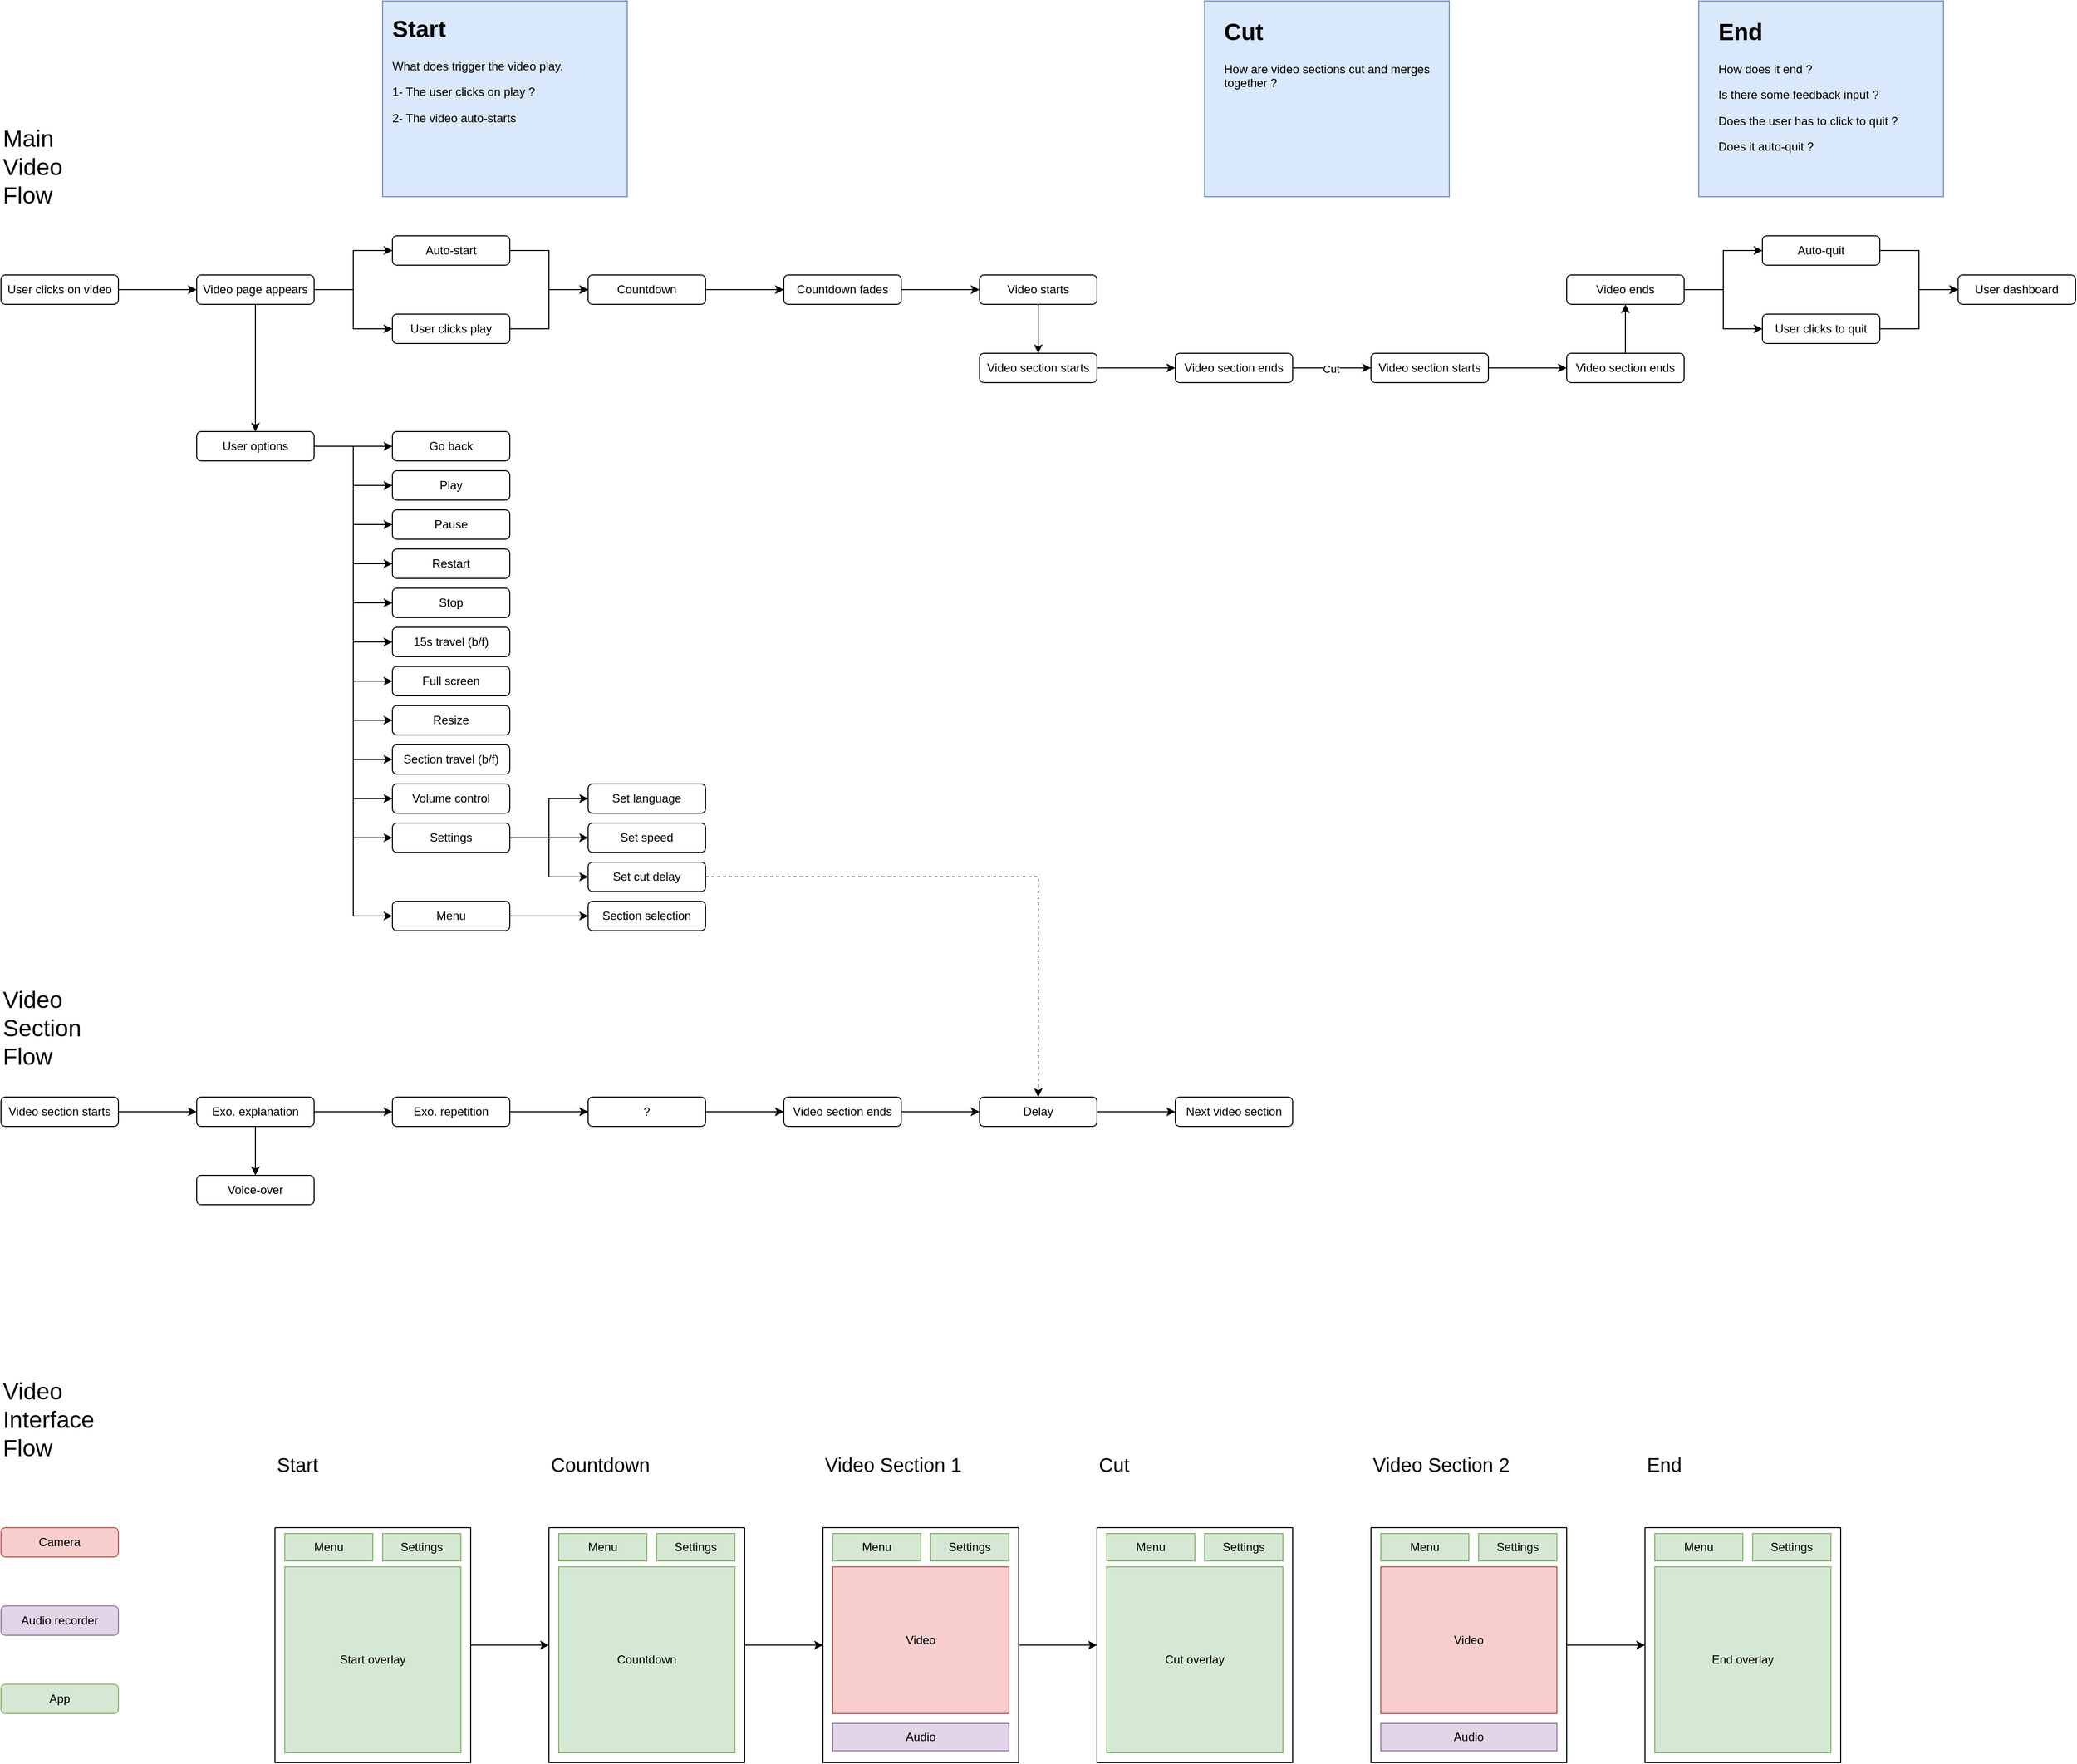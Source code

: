 <mxfile version="24.7.17">
  <diagram name="Page-1" id="FZoBvCED_xPUK12oSlUK">
    <mxGraphModel dx="2164" dy="2024" grid="1" gridSize="10" guides="1" tooltips="1" connect="1" arrows="1" fold="1" page="1" pageScale="1" pageWidth="850" pageHeight="1100" math="0" shadow="0">
      <root>
        <mxCell id="0" />
        <mxCell id="1" parent="0" />
        <mxCell id="ExRPVJ6VkvOgUD8HxoQR-1" style="edgeStyle=orthogonalEdgeStyle;rounded=0;orthogonalLoop=1;jettySize=auto;html=1;exitX=0.5;exitY=1;exitDx=0;exitDy=0;entryX=0.5;entryY=0;entryDx=0;entryDy=0;" parent="1" source="ExRPVJ6VkvOgUD8HxoQR-2" target="ExRPVJ6VkvOgUD8HxoQR-6" edge="1">
          <mxGeometry relative="1" as="geometry" />
        </mxCell>
        <mxCell id="ExRPVJ6VkvOgUD8HxoQR-2" value="Video starts" style="rounded=1;whiteSpace=wrap;html=1;" parent="1" vertex="1">
          <mxGeometry x="720" y="80" width="120" height="30" as="geometry" />
        </mxCell>
        <mxCell id="ExRPVJ6VkvOgUD8HxoQR-3" style="edgeStyle=orthogonalEdgeStyle;rounded=0;orthogonalLoop=1;jettySize=auto;html=1;exitX=1;exitY=0.5;exitDx=0;exitDy=0;entryX=0;entryY=0.5;entryDx=0;entryDy=0;" parent="1" source="ExRPVJ6VkvOgUD8HxoQR-4" target="ExRPVJ6VkvOgUD8HxoQR-22" edge="1">
          <mxGeometry relative="1" as="geometry" />
        </mxCell>
        <mxCell id="ExRPVJ6VkvOgUD8HxoQR-4" value="Countdown" style="rounded=1;whiteSpace=wrap;html=1;" parent="1" vertex="1">
          <mxGeometry x="320" y="80" width="120" height="30" as="geometry" />
        </mxCell>
        <mxCell id="ExRPVJ6VkvOgUD8HxoQR-5" style="edgeStyle=orthogonalEdgeStyle;rounded=0;orthogonalLoop=1;jettySize=auto;html=1;exitX=1;exitY=0.5;exitDx=0;exitDy=0;entryX=0;entryY=0.5;entryDx=0;entryDy=0;" parent="1" source="ExRPVJ6VkvOgUD8HxoQR-6" target="ExRPVJ6VkvOgUD8HxoQR-9" edge="1">
          <mxGeometry relative="1" as="geometry" />
        </mxCell>
        <mxCell id="ExRPVJ6VkvOgUD8HxoQR-6" value="Video section starts" style="rounded=1;whiteSpace=wrap;html=1;" parent="1" vertex="1">
          <mxGeometry x="720" y="160" width="120" height="30" as="geometry" />
        </mxCell>
        <mxCell id="ExRPVJ6VkvOgUD8HxoQR-7" style="edgeStyle=orthogonalEdgeStyle;rounded=0;orthogonalLoop=1;jettySize=auto;html=1;exitX=1;exitY=0.5;exitDx=0;exitDy=0;" parent="1" source="ExRPVJ6VkvOgUD8HxoQR-9" target="ExRPVJ6VkvOgUD8HxoQR-24" edge="1">
          <mxGeometry relative="1" as="geometry" />
        </mxCell>
        <mxCell id="ExRPVJ6VkvOgUD8HxoQR-8" value="Cut" style="edgeLabel;html=1;align=center;verticalAlign=middle;resizable=0;points=[];" parent="ExRPVJ6VkvOgUD8HxoQR-7" vertex="1" connectable="0">
          <mxGeometry x="-0.022" y="-1" relative="1" as="geometry">
            <mxPoint as="offset" />
          </mxGeometry>
        </mxCell>
        <mxCell id="ExRPVJ6VkvOgUD8HxoQR-9" value="Video section ends" style="rounded=1;whiteSpace=wrap;html=1;" parent="1" vertex="1">
          <mxGeometry x="920" y="160" width="120" height="30" as="geometry" />
        </mxCell>
        <mxCell id="ExRPVJ6VkvOgUD8HxoQR-10" style="edgeStyle=orthogonalEdgeStyle;rounded=0;orthogonalLoop=1;jettySize=auto;html=1;exitX=1;exitY=0.5;exitDx=0;exitDy=0;entryX=0;entryY=0.5;entryDx=0;entryDy=0;" parent="1" source="ExRPVJ6VkvOgUD8HxoQR-11" target="ExRPVJ6VkvOgUD8HxoQR-15" edge="1">
          <mxGeometry relative="1" as="geometry" />
        </mxCell>
        <mxCell id="ExRPVJ6VkvOgUD8HxoQR-11" value="User clicks on video" style="rounded=1;whiteSpace=wrap;html=1;" parent="1" vertex="1">
          <mxGeometry x="-280" y="80" width="120" height="30" as="geometry" />
        </mxCell>
        <mxCell id="ExRPVJ6VkvOgUD8HxoQR-12" style="edgeStyle=orthogonalEdgeStyle;rounded=0;orthogonalLoop=1;jettySize=auto;html=1;exitX=1;exitY=0.5;exitDx=0;exitDy=0;entryX=0;entryY=0.5;entryDx=0;entryDy=0;" parent="1" source="ExRPVJ6VkvOgUD8HxoQR-15" target="ExRPVJ6VkvOgUD8HxoQR-17" edge="1">
          <mxGeometry relative="1" as="geometry" />
        </mxCell>
        <mxCell id="ExRPVJ6VkvOgUD8HxoQR-13" style="edgeStyle=orthogonalEdgeStyle;rounded=0;orthogonalLoop=1;jettySize=auto;html=1;exitX=1;exitY=0.5;exitDx=0;exitDy=0;entryX=0;entryY=0.5;entryDx=0;entryDy=0;" parent="1" source="ExRPVJ6VkvOgUD8HxoQR-15" target="ExRPVJ6VkvOgUD8HxoQR-19" edge="1">
          <mxGeometry relative="1" as="geometry" />
        </mxCell>
        <mxCell id="ExRPVJ6VkvOgUD8HxoQR-14" style="edgeStyle=orthogonalEdgeStyle;rounded=0;orthogonalLoop=1;jettySize=auto;html=1;exitX=0.5;exitY=1;exitDx=0;exitDy=0;" parent="1" source="ExRPVJ6VkvOgUD8HxoQR-15" target="ExRPVJ6VkvOgUD8HxoQR-43" edge="1">
          <mxGeometry relative="1" as="geometry" />
        </mxCell>
        <mxCell id="ExRPVJ6VkvOgUD8HxoQR-15" value="Video page appears" style="rounded=1;whiteSpace=wrap;html=1;" parent="1" vertex="1">
          <mxGeometry x="-80" y="80" width="120" height="30" as="geometry" />
        </mxCell>
        <mxCell id="ExRPVJ6VkvOgUD8HxoQR-16" style="edgeStyle=orthogonalEdgeStyle;rounded=0;orthogonalLoop=1;jettySize=auto;html=1;exitX=1;exitY=0.5;exitDx=0;exitDy=0;entryX=0;entryY=0.5;entryDx=0;entryDy=0;" parent="1" source="ExRPVJ6VkvOgUD8HxoQR-17" target="ExRPVJ6VkvOgUD8HxoQR-4" edge="1">
          <mxGeometry relative="1" as="geometry" />
        </mxCell>
        <mxCell id="ExRPVJ6VkvOgUD8HxoQR-17" value="Auto-start" style="rounded=1;whiteSpace=wrap;html=1;" parent="1" vertex="1">
          <mxGeometry x="120" y="40" width="120" height="30" as="geometry" />
        </mxCell>
        <mxCell id="ExRPVJ6VkvOgUD8HxoQR-18" style="edgeStyle=orthogonalEdgeStyle;rounded=0;orthogonalLoop=1;jettySize=auto;html=1;exitX=1;exitY=0.5;exitDx=0;exitDy=0;entryX=0;entryY=0.5;entryDx=0;entryDy=0;" parent="1" source="ExRPVJ6VkvOgUD8HxoQR-19" target="ExRPVJ6VkvOgUD8HxoQR-4" edge="1">
          <mxGeometry relative="1" as="geometry" />
        </mxCell>
        <mxCell id="ExRPVJ6VkvOgUD8HxoQR-19" value="User clicks play" style="rounded=1;whiteSpace=wrap;html=1;" parent="1" vertex="1">
          <mxGeometry x="120" y="120" width="120" height="30" as="geometry" />
        </mxCell>
        <mxCell id="ExRPVJ6VkvOgUD8HxoQR-20" value="&lt;h1 style=&quot;margin-top: 0px;&quot;&gt;Start&lt;/h1&gt;&lt;p&gt;What does trigger the video play.&lt;/p&gt;&lt;p&gt;1- The user clicks on play ?&lt;/p&gt;&lt;p&gt;2- The video auto-starts&lt;/p&gt;" style="text;html=1;whiteSpace=wrap;overflow=hidden;rounded=0;fillColor=#dae8fc;strokeColor=#6c8ebf;spacing=10;" parent="1" vertex="1">
          <mxGeometry x="110" y="-200" width="250" height="200" as="geometry" />
        </mxCell>
        <mxCell id="ExRPVJ6VkvOgUD8HxoQR-21" style="edgeStyle=orthogonalEdgeStyle;rounded=0;orthogonalLoop=1;jettySize=auto;html=1;exitX=1;exitY=0.5;exitDx=0;exitDy=0;entryX=0;entryY=0.5;entryDx=0;entryDy=0;" parent="1" source="ExRPVJ6VkvOgUD8HxoQR-22" target="ExRPVJ6VkvOgUD8HxoQR-2" edge="1">
          <mxGeometry relative="1" as="geometry" />
        </mxCell>
        <mxCell id="ExRPVJ6VkvOgUD8HxoQR-22" value="Countdown fades" style="rounded=1;whiteSpace=wrap;html=1;" parent="1" vertex="1">
          <mxGeometry x="520" y="80" width="120" height="30" as="geometry" />
        </mxCell>
        <mxCell id="ExRPVJ6VkvOgUD8HxoQR-23" style="edgeStyle=orthogonalEdgeStyle;rounded=0;orthogonalLoop=1;jettySize=auto;html=1;exitX=1;exitY=0.5;exitDx=0;exitDy=0;entryX=0;entryY=0.5;entryDx=0;entryDy=0;" parent="1" source="ExRPVJ6VkvOgUD8HxoQR-24" target="ExRPVJ6VkvOgUD8HxoQR-26" edge="1">
          <mxGeometry relative="1" as="geometry" />
        </mxCell>
        <mxCell id="ExRPVJ6VkvOgUD8HxoQR-24" value="Video section starts" style="rounded=1;whiteSpace=wrap;html=1;" parent="1" vertex="1">
          <mxGeometry x="1120" y="160" width="120" height="30" as="geometry" />
        </mxCell>
        <mxCell id="ExRPVJ6VkvOgUD8HxoQR-25" style="edgeStyle=orthogonalEdgeStyle;rounded=0;orthogonalLoop=1;jettySize=auto;html=1;exitX=0.5;exitY=0;exitDx=0;exitDy=0;entryX=0.5;entryY=1;entryDx=0;entryDy=0;" parent="1" source="ExRPVJ6VkvOgUD8HxoQR-26" target="ExRPVJ6VkvOgUD8HxoQR-30" edge="1">
          <mxGeometry relative="1" as="geometry" />
        </mxCell>
        <mxCell id="ExRPVJ6VkvOgUD8HxoQR-26" value="Video section ends" style="rounded=1;whiteSpace=wrap;html=1;" parent="1" vertex="1">
          <mxGeometry x="1320" y="160" width="120" height="30" as="geometry" />
        </mxCell>
        <mxCell id="ExRPVJ6VkvOgUD8HxoQR-27" value="&lt;h1 style=&quot;margin-top: 0px;&quot;&gt;Cut&lt;/h1&gt;&lt;p&gt;How are video sections cut and merges together ?&lt;/p&gt;" style="text;html=1;whiteSpace=wrap;overflow=hidden;rounded=0;fillColor=#dae8fc;strokeColor=#6c8ebf;spacingBottom=10;spacingRight=10;spacingLeft=10;spacingTop=3;spacing=10;" parent="1" vertex="1">
          <mxGeometry x="950" y="-200" width="250" height="200" as="geometry" />
        </mxCell>
        <mxCell id="ExRPVJ6VkvOgUD8HxoQR-28" style="edgeStyle=orthogonalEdgeStyle;rounded=0;orthogonalLoop=1;jettySize=auto;html=1;exitX=1;exitY=0.5;exitDx=0;exitDy=0;entryX=0;entryY=0.5;entryDx=0;entryDy=0;" parent="1" source="ExRPVJ6VkvOgUD8HxoQR-30" target="ExRPVJ6VkvOgUD8HxoQR-54" edge="1">
          <mxGeometry relative="1" as="geometry" />
        </mxCell>
        <mxCell id="ExRPVJ6VkvOgUD8HxoQR-29" style="edgeStyle=orthogonalEdgeStyle;rounded=0;orthogonalLoop=1;jettySize=auto;html=1;exitX=1;exitY=0.5;exitDx=0;exitDy=0;entryX=0;entryY=0.5;entryDx=0;entryDy=0;" parent="1" source="ExRPVJ6VkvOgUD8HxoQR-30" target="ExRPVJ6VkvOgUD8HxoQR-56" edge="1">
          <mxGeometry relative="1" as="geometry" />
        </mxCell>
        <mxCell id="ExRPVJ6VkvOgUD8HxoQR-30" value="Video ends" style="rounded=1;whiteSpace=wrap;html=1;" parent="1" vertex="1">
          <mxGeometry x="1320" y="80" width="120" height="30" as="geometry" />
        </mxCell>
        <mxCell id="ExRPVJ6VkvOgUD8HxoQR-31" style="edgeStyle=orthogonalEdgeStyle;rounded=0;orthogonalLoop=1;jettySize=auto;html=1;exitX=1;exitY=0.5;exitDx=0;exitDy=0;entryX=0;entryY=0.5;entryDx=0;entryDy=0;" parent="1" source="ExRPVJ6VkvOgUD8HxoQR-43" target="ExRPVJ6VkvOgUD8HxoQR-44" edge="1">
          <mxGeometry relative="1" as="geometry" />
        </mxCell>
        <mxCell id="ExRPVJ6VkvOgUD8HxoQR-32" style="edgeStyle=orthogonalEdgeStyle;rounded=0;orthogonalLoop=1;jettySize=auto;html=1;exitX=1;exitY=0.5;exitDx=0;exitDy=0;entryX=0;entryY=0.5;entryDx=0;entryDy=0;" parent="1" source="ExRPVJ6VkvOgUD8HxoQR-43" target="ExRPVJ6VkvOgUD8HxoQR-45" edge="1">
          <mxGeometry relative="1" as="geometry" />
        </mxCell>
        <mxCell id="ExRPVJ6VkvOgUD8HxoQR-33" style="edgeStyle=orthogonalEdgeStyle;rounded=0;orthogonalLoop=1;jettySize=auto;html=1;exitX=1;exitY=0.5;exitDx=0;exitDy=0;entryX=0;entryY=0.5;entryDx=0;entryDy=0;" parent="1" source="ExRPVJ6VkvOgUD8HxoQR-43" target="ExRPVJ6VkvOgUD8HxoQR-46" edge="1">
          <mxGeometry relative="1" as="geometry" />
        </mxCell>
        <mxCell id="ExRPVJ6VkvOgUD8HxoQR-34" style="edgeStyle=orthogonalEdgeStyle;rounded=0;orthogonalLoop=1;jettySize=auto;html=1;exitX=1;exitY=0.5;exitDx=0;exitDy=0;entryX=0;entryY=0.5;entryDx=0;entryDy=0;" parent="1" source="ExRPVJ6VkvOgUD8HxoQR-43" target="ExRPVJ6VkvOgUD8HxoQR-47" edge="1">
          <mxGeometry relative="1" as="geometry" />
        </mxCell>
        <mxCell id="ExRPVJ6VkvOgUD8HxoQR-35" style="edgeStyle=orthogonalEdgeStyle;rounded=0;orthogonalLoop=1;jettySize=auto;html=1;exitX=1;exitY=0.5;exitDx=0;exitDy=0;entryX=0;entryY=0.5;entryDx=0;entryDy=0;" parent="1" source="ExRPVJ6VkvOgUD8HxoQR-43" target="ExRPVJ6VkvOgUD8HxoQR-48" edge="1">
          <mxGeometry relative="1" as="geometry" />
        </mxCell>
        <mxCell id="ExRPVJ6VkvOgUD8HxoQR-36" style="edgeStyle=orthogonalEdgeStyle;rounded=0;orthogonalLoop=1;jettySize=auto;html=1;exitX=1;exitY=0.5;exitDx=0;exitDy=0;entryX=0;entryY=0.5;entryDx=0;entryDy=0;" parent="1" source="ExRPVJ6VkvOgUD8HxoQR-43" target="ExRPVJ6VkvOgUD8HxoQR-49" edge="1">
          <mxGeometry relative="1" as="geometry" />
        </mxCell>
        <mxCell id="ExRPVJ6VkvOgUD8HxoQR-37" style="edgeStyle=orthogonalEdgeStyle;rounded=0;orthogonalLoop=1;jettySize=auto;html=1;exitX=1;exitY=0.5;exitDx=0;exitDy=0;entryX=0;entryY=0.5;entryDx=0;entryDy=0;" parent="1" source="ExRPVJ6VkvOgUD8HxoQR-43" target="ExRPVJ6VkvOgUD8HxoQR-50" edge="1">
          <mxGeometry relative="1" as="geometry" />
        </mxCell>
        <mxCell id="ExRPVJ6VkvOgUD8HxoQR-38" style="edgeStyle=orthogonalEdgeStyle;rounded=0;orthogonalLoop=1;jettySize=auto;html=1;exitX=1;exitY=0.5;exitDx=0;exitDy=0;entryX=0;entryY=0.5;entryDx=0;entryDy=0;" parent="1" source="ExRPVJ6VkvOgUD8HxoQR-43" target="ExRPVJ6VkvOgUD8HxoQR-51" edge="1">
          <mxGeometry relative="1" as="geometry" />
        </mxCell>
        <mxCell id="ExRPVJ6VkvOgUD8HxoQR-39" style="edgeStyle=orthogonalEdgeStyle;rounded=0;orthogonalLoop=1;jettySize=auto;html=1;exitX=1;exitY=0.5;exitDx=0;exitDy=0;entryX=0;entryY=0.5;entryDx=0;entryDy=0;" parent="1" source="ExRPVJ6VkvOgUD8HxoQR-43" target="ExRPVJ6VkvOgUD8HxoQR-69" edge="1">
          <mxGeometry relative="1" as="geometry" />
        </mxCell>
        <mxCell id="ExRPVJ6VkvOgUD8HxoQR-40" style="edgeStyle=orthogonalEdgeStyle;rounded=0;orthogonalLoop=1;jettySize=auto;html=1;exitX=1;exitY=0.5;exitDx=0;exitDy=0;entryX=0;entryY=0.5;entryDx=0;entryDy=0;" parent="1" source="ExRPVJ6VkvOgUD8HxoQR-43" target="ExRPVJ6VkvOgUD8HxoQR-72" edge="1">
          <mxGeometry relative="1" as="geometry" />
        </mxCell>
        <mxCell id="ExRPVJ6VkvOgUD8HxoQR-41" style="edgeStyle=orthogonalEdgeStyle;rounded=0;orthogonalLoop=1;jettySize=auto;html=1;exitX=1;exitY=0.5;exitDx=0;exitDy=0;entryX=0;entryY=0.5;entryDx=0;entryDy=0;" parent="1" source="ExRPVJ6VkvOgUD8HxoQR-43" target="ExRPVJ6VkvOgUD8HxoQR-75" edge="1">
          <mxGeometry relative="1" as="geometry" />
        </mxCell>
        <mxCell id="ExRPVJ6VkvOgUD8HxoQR-42" style="edgeStyle=orthogonalEdgeStyle;rounded=0;orthogonalLoop=1;jettySize=auto;html=1;exitX=1;exitY=0.5;exitDx=0;exitDy=0;entryX=0;entryY=0.5;entryDx=0;entryDy=0;" parent="1" source="ExRPVJ6VkvOgUD8HxoQR-43" target="ExRPVJ6VkvOgUD8HxoQR-76" edge="1">
          <mxGeometry relative="1" as="geometry" />
        </mxCell>
        <mxCell id="ExRPVJ6VkvOgUD8HxoQR-43" value="User options" style="rounded=1;whiteSpace=wrap;html=1;" parent="1" vertex="1">
          <mxGeometry x="-80" y="240" width="120" height="30" as="geometry" />
        </mxCell>
        <mxCell id="ExRPVJ6VkvOgUD8HxoQR-44" value="Play" style="rounded=1;whiteSpace=wrap;html=1;" parent="1" vertex="1">
          <mxGeometry x="120" y="280" width="120" height="30" as="geometry" />
        </mxCell>
        <mxCell id="ExRPVJ6VkvOgUD8HxoQR-45" value="Pause" style="rounded=1;whiteSpace=wrap;html=1;" parent="1" vertex="1">
          <mxGeometry x="120" y="320" width="120" height="30" as="geometry" />
        </mxCell>
        <mxCell id="ExRPVJ6VkvOgUD8HxoQR-46" value="Restart" style="rounded=1;whiteSpace=wrap;html=1;" parent="1" vertex="1">
          <mxGeometry x="120" y="360" width="120" height="30" as="geometry" />
        </mxCell>
        <mxCell id="ExRPVJ6VkvOgUD8HxoQR-47" value="Stop" style="rounded=1;whiteSpace=wrap;html=1;" parent="1" vertex="1">
          <mxGeometry x="120" y="400" width="120" height="30" as="geometry" />
        </mxCell>
        <mxCell id="ExRPVJ6VkvOgUD8HxoQR-48" value="15s travel (b/f)" style="rounded=1;whiteSpace=wrap;html=1;" parent="1" vertex="1">
          <mxGeometry x="120" y="440" width="120" height="30" as="geometry" />
        </mxCell>
        <mxCell id="ExRPVJ6VkvOgUD8HxoQR-49" value="Go back" style="rounded=1;whiteSpace=wrap;html=1;" parent="1" vertex="1">
          <mxGeometry x="120" y="240" width="120" height="30" as="geometry" />
        </mxCell>
        <mxCell id="ExRPVJ6VkvOgUD8HxoQR-50" value="Full screen" style="rounded=1;whiteSpace=wrap;html=1;" parent="1" vertex="1">
          <mxGeometry x="120" y="480" width="120" height="30" as="geometry" />
        </mxCell>
        <mxCell id="ExRPVJ6VkvOgUD8HxoQR-51" value="Resize" style="rounded=1;whiteSpace=wrap;html=1;" parent="1" vertex="1">
          <mxGeometry x="120" y="520" width="120" height="30" as="geometry" />
        </mxCell>
        <mxCell id="ExRPVJ6VkvOgUD8HxoQR-52" value="Set speed" style="rounded=1;whiteSpace=wrap;html=1;" parent="1" vertex="1">
          <mxGeometry x="320" y="640" width="120" height="30" as="geometry" />
        </mxCell>
        <mxCell id="ExRPVJ6VkvOgUD8HxoQR-53" style="edgeStyle=orthogonalEdgeStyle;rounded=0;orthogonalLoop=1;jettySize=auto;html=1;exitX=1;exitY=0.5;exitDx=0;exitDy=0;entryX=0;entryY=0.5;entryDx=0;entryDy=0;" parent="1" source="ExRPVJ6VkvOgUD8HxoQR-54" target="ExRPVJ6VkvOgUD8HxoQR-57" edge="1">
          <mxGeometry relative="1" as="geometry" />
        </mxCell>
        <mxCell id="ExRPVJ6VkvOgUD8HxoQR-54" value="Auto-quit" style="rounded=1;whiteSpace=wrap;html=1;" parent="1" vertex="1">
          <mxGeometry x="1520" y="40" width="120" height="30" as="geometry" />
        </mxCell>
        <mxCell id="ExRPVJ6VkvOgUD8HxoQR-55" style="edgeStyle=orthogonalEdgeStyle;rounded=0;orthogonalLoop=1;jettySize=auto;html=1;exitX=1;exitY=0.5;exitDx=0;exitDy=0;entryX=0;entryY=0.5;entryDx=0;entryDy=0;" parent="1" source="ExRPVJ6VkvOgUD8HxoQR-56" target="ExRPVJ6VkvOgUD8HxoQR-57" edge="1">
          <mxGeometry relative="1" as="geometry" />
        </mxCell>
        <mxCell id="ExRPVJ6VkvOgUD8HxoQR-56" value="User clicks to quit" style="rounded=1;whiteSpace=wrap;html=1;" parent="1" vertex="1">
          <mxGeometry x="1520" y="120" width="120" height="30" as="geometry" />
        </mxCell>
        <mxCell id="ExRPVJ6VkvOgUD8HxoQR-57" value="User dashboard" style="rounded=1;whiteSpace=wrap;html=1;" parent="1" vertex="1">
          <mxGeometry x="1720" y="80" width="120" height="30" as="geometry" />
        </mxCell>
        <mxCell id="ExRPVJ6VkvOgUD8HxoQR-58" value="&lt;h1 style=&quot;margin-top: 0px;&quot;&gt;End&lt;/h1&gt;&lt;p&gt;How does it end ?&lt;/p&gt;&lt;p&gt;Is there some feedback input ?&lt;/p&gt;&lt;p&gt;Does the user has to click to quit ?&lt;/p&gt;&lt;p&gt;Does it auto-quit ?&lt;/p&gt;" style="text;html=1;whiteSpace=wrap;overflow=hidden;rounded=0;fillColor=#dae8fc;strokeColor=#6c8ebf;spacingBottom=10;spacingRight=10;spacingLeft=10;spacingTop=3;spacing=10;" parent="1" vertex="1">
          <mxGeometry x="1455" y="-200" width="250" height="200" as="geometry" />
        </mxCell>
        <mxCell id="ExRPVJ6VkvOgUD8HxoQR-59" value="Main Video Flow" style="text;html=1;align=left;verticalAlign=top;whiteSpace=wrap;rounded=0;fontSize=24;" parent="1" vertex="1">
          <mxGeometry x="-280" y="-80" width="80" height="100" as="geometry" />
        </mxCell>
        <mxCell id="ExRPVJ6VkvOgUD8HxoQR-60" value="Video Section Flow" style="text;html=1;align=left;verticalAlign=top;whiteSpace=wrap;rounded=0;fontSize=24;" parent="1" vertex="1">
          <mxGeometry x="-280" y="800" width="80" height="100" as="geometry" />
        </mxCell>
        <mxCell id="ExRPVJ6VkvOgUD8HxoQR-61" style="edgeStyle=orthogonalEdgeStyle;rounded=0;orthogonalLoop=1;jettySize=auto;html=1;exitX=1;exitY=0.5;exitDx=0;exitDy=0;entryX=0;entryY=0.5;entryDx=0;entryDy=0;" parent="1" source="ExRPVJ6VkvOgUD8HxoQR-62" target="ExRPVJ6VkvOgUD8HxoQR-65" edge="1">
          <mxGeometry relative="1" as="geometry" />
        </mxCell>
        <mxCell id="ExRPVJ6VkvOgUD8HxoQR-62" value="Video section starts" style="rounded=1;whiteSpace=wrap;html=1;" parent="1" vertex="1">
          <mxGeometry x="-280" y="920" width="120" height="30" as="geometry" />
        </mxCell>
        <mxCell id="ExRPVJ6VkvOgUD8HxoQR-63" style="edgeStyle=orthogonalEdgeStyle;rounded=0;orthogonalLoop=1;jettySize=auto;html=1;exitX=0.5;exitY=1;exitDx=0;exitDy=0;entryX=0.5;entryY=0;entryDx=0;entryDy=0;" parent="1" source="ExRPVJ6VkvOgUD8HxoQR-65" target="ExRPVJ6VkvOgUD8HxoQR-68" edge="1">
          <mxGeometry relative="1" as="geometry" />
        </mxCell>
        <mxCell id="ExRPVJ6VkvOgUD8HxoQR-64" style="edgeStyle=orthogonalEdgeStyle;rounded=0;orthogonalLoop=1;jettySize=auto;html=1;exitX=1;exitY=0.5;exitDx=0;exitDy=0;entryX=0;entryY=0.5;entryDx=0;entryDy=0;" parent="1" source="ExRPVJ6VkvOgUD8HxoQR-65" target="ExRPVJ6VkvOgUD8HxoQR-67" edge="1">
          <mxGeometry relative="1" as="geometry" />
        </mxCell>
        <mxCell id="ExRPVJ6VkvOgUD8HxoQR-65" value="Exo. explanation" style="rounded=1;whiteSpace=wrap;html=1;" parent="1" vertex="1">
          <mxGeometry x="-80" y="920" width="120" height="30" as="geometry" />
        </mxCell>
        <mxCell id="ExRPVJ6VkvOgUD8HxoQR-66" style="edgeStyle=orthogonalEdgeStyle;rounded=0;orthogonalLoop=1;jettySize=auto;html=1;exitX=1;exitY=0.5;exitDx=0;exitDy=0;entryX=0;entryY=0.5;entryDx=0;entryDy=0;" parent="1" source="ExRPVJ6VkvOgUD8HxoQR-67" target="ExRPVJ6VkvOgUD8HxoQR-80" edge="1">
          <mxGeometry relative="1" as="geometry" />
        </mxCell>
        <mxCell id="ExRPVJ6VkvOgUD8HxoQR-67" value="Exo. repetition" style="rounded=1;whiteSpace=wrap;html=1;" parent="1" vertex="1">
          <mxGeometry x="120" y="920" width="120" height="30" as="geometry" />
        </mxCell>
        <mxCell id="ExRPVJ6VkvOgUD8HxoQR-68" value="Voice-over" style="rounded=1;whiteSpace=wrap;html=1;" parent="1" vertex="1">
          <mxGeometry x="-80" y="1000" width="120" height="30" as="geometry" />
        </mxCell>
        <mxCell id="ExRPVJ6VkvOgUD8HxoQR-69" value="Section travel (b/f)" style="rounded=1;whiteSpace=wrap;html=1;" parent="1" vertex="1">
          <mxGeometry x="120" y="560" width="120" height="30" as="geometry" />
        </mxCell>
        <mxCell id="ExRPVJ6VkvOgUD8HxoQR-70" style="edgeStyle=orthogonalEdgeStyle;rounded=0;orthogonalLoop=1;jettySize=auto;html=1;exitX=1;exitY=0.5;exitDx=0;exitDy=0;entryX=0;entryY=0.5;entryDx=0;entryDy=0;" parent="1" source="ExRPVJ6VkvOgUD8HxoQR-72" target="ExRPVJ6VkvOgUD8HxoQR-52" edge="1">
          <mxGeometry relative="1" as="geometry" />
        </mxCell>
        <mxCell id="ExRPVJ6VkvOgUD8HxoQR-71" style="edgeStyle=orthogonalEdgeStyle;rounded=0;orthogonalLoop=1;jettySize=auto;html=1;exitX=1;exitY=0.5;exitDx=0;exitDy=0;entryX=0;entryY=0.5;entryDx=0;entryDy=0;" parent="1" source="ExRPVJ6VkvOgUD8HxoQR-72" target="ExRPVJ6VkvOgUD8HxoQR-78" edge="1">
          <mxGeometry relative="1" as="geometry" />
        </mxCell>
        <mxCell id="Sx4Lm8OpB1gq85yiY_qA-2" style="edgeStyle=orthogonalEdgeStyle;rounded=0;orthogonalLoop=1;jettySize=auto;html=1;exitX=1;exitY=0.5;exitDx=0;exitDy=0;entryX=0;entryY=0.5;entryDx=0;entryDy=0;" edge="1" parent="1" source="ExRPVJ6VkvOgUD8HxoQR-72" target="Sx4Lm8OpB1gq85yiY_qA-1">
          <mxGeometry relative="1" as="geometry" />
        </mxCell>
        <mxCell id="ExRPVJ6VkvOgUD8HxoQR-72" value="Settings" style="rounded=1;whiteSpace=wrap;html=1;" parent="1" vertex="1">
          <mxGeometry x="120" y="640" width="120" height="30" as="geometry" />
        </mxCell>
        <mxCell id="ExRPVJ6VkvOgUD8HxoQR-73" value="Section selection" style="rounded=1;whiteSpace=wrap;html=1;" parent="1" vertex="1">
          <mxGeometry x="320" y="720" width="120" height="30" as="geometry" />
        </mxCell>
        <mxCell id="ExRPVJ6VkvOgUD8HxoQR-74" style="edgeStyle=orthogonalEdgeStyle;rounded=0;orthogonalLoop=1;jettySize=auto;html=1;exitX=1;exitY=0.5;exitDx=0;exitDy=0;entryX=0;entryY=0.5;entryDx=0;entryDy=0;" parent="1" source="ExRPVJ6VkvOgUD8HxoQR-75" target="ExRPVJ6VkvOgUD8HxoQR-73" edge="1">
          <mxGeometry relative="1" as="geometry" />
        </mxCell>
        <mxCell id="ExRPVJ6VkvOgUD8HxoQR-75" value="Menu" style="rounded=1;whiteSpace=wrap;html=1;" parent="1" vertex="1">
          <mxGeometry x="120" y="720" width="120" height="30" as="geometry" />
        </mxCell>
        <mxCell id="ExRPVJ6VkvOgUD8HxoQR-76" value="Volume control" style="rounded=1;whiteSpace=wrap;html=1;" parent="1" vertex="1">
          <mxGeometry x="120" y="600" width="120" height="30" as="geometry" />
        </mxCell>
        <mxCell id="ExRPVJ6VkvOgUD8HxoQR-77" style="edgeStyle=orthogonalEdgeStyle;rounded=0;orthogonalLoop=1;jettySize=auto;html=1;exitX=1;exitY=0.5;exitDx=0;exitDy=0;entryX=0.5;entryY=0;entryDx=0;entryDy=0;dashed=1;" parent="1" source="ExRPVJ6VkvOgUD8HxoQR-78" target="ExRPVJ6VkvOgUD8HxoQR-84" edge="1">
          <mxGeometry relative="1" as="geometry" />
        </mxCell>
        <mxCell id="ExRPVJ6VkvOgUD8HxoQR-78" value="Set cut delay" style="rounded=1;whiteSpace=wrap;html=1;" parent="1" vertex="1">
          <mxGeometry x="320" y="680" width="120" height="30" as="geometry" />
        </mxCell>
        <mxCell id="ExRPVJ6VkvOgUD8HxoQR-79" style="edgeStyle=orthogonalEdgeStyle;rounded=0;orthogonalLoop=1;jettySize=auto;html=1;exitX=1;exitY=0.5;exitDx=0;exitDy=0;entryX=0;entryY=0.5;entryDx=0;entryDy=0;" parent="1" source="ExRPVJ6VkvOgUD8HxoQR-80" target="ExRPVJ6VkvOgUD8HxoQR-82" edge="1">
          <mxGeometry relative="1" as="geometry" />
        </mxCell>
        <mxCell id="ExRPVJ6VkvOgUD8HxoQR-80" value="?" style="rounded=1;whiteSpace=wrap;html=1;" parent="1" vertex="1">
          <mxGeometry x="320" y="920" width="120" height="30" as="geometry" />
        </mxCell>
        <mxCell id="ExRPVJ6VkvOgUD8HxoQR-81" style="edgeStyle=orthogonalEdgeStyle;rounded=0;orthogonalLoop=1;jettySize=auto;html=1;exitX=1;exitY=0.5;exitDx=0;exitDy=0;entryX=0;entryY=0.5;entryDx=0;entryDy=0;" parent="1" source="ExRPVJ6VkvOgUD8HxoQR-82" target="ExRPVJ6VkvOgUD8HxoQR-84" edge="1">
          <mxGeometry relative="1" as="geometry" />
        </mxCell>
        <mxCell id="ExRPVJ6VkvOgUD8HxoQR-82" value="Video section ends" style="rounded=1;whiteSpace=wrap;html=1;" parent="1" vertex="1">
          <mxGeometry x="520" y="920" width="120" height="30" as="geometry" />
        </mxCell>
        <mxCell id="ExRPVJ6VkvOgUD8HxoQR-83" style="edgeStyle=orthogonalEdgeStyle;rounded=0;orthogonalLoop=1;jettySize=auto;html=1;exitX=1;exitY=0.5;exitDx=0;exitDy=0;entryX=0;entryY=0.5;entryDx=0;entryDy=0;" parent="1" source="ExRPVJ6VkvOgUD8HxoQR-84" target="ExRPVJ6VkvOgUD8HxoQR-85" edge="1">
          <mxGeometry relative="1" as="geometry" />
        </mxCell>
        <mxCell id="ExRPVJ6VkvOgUD8HxoQR-84" value="Delay" style="rounded=1;whiteSpace=wrap;html=1;" parent="1" vertex="1">
          <mxGeometry x="720" y="920" width="120" height="30" as="geometry" />
        </mxCell>
        <mxCell id="ExRPVJ6VkvOgUD8HxoQR-85" value="Next video section" style="rounded=1;whiteSpace=wrap;html=1;" parent="1" vertex="1">
          <mxGeometry x="920" y="920" width="120" height="30" as="geometry" />
        </mxCell>
        <mxCell id="ExRPVJ6VkvOgUD8HxoQR-86" value="Video Interface&amp;nbsp;&lt;div&gt;Flow&lt;/div&gt;" style="text;html=1;align=left;verticalAlign=top;whiteSpace=wrap;rounded=0;fontSize=24;" parent="1" vertex="1">
          <mxGeometry x="-280" y="1200" width="80" height="100" as="geometry" />
        </mxCell>
        <mxCell id="ExRPVJ6VkvOgUD8HxoQR-87" value="Camera" style="rounded=1;whiteSpace=wrap;html=1;fillColor=#f8cecc;strokeColor=#b85450;" parent="1" vertex="1">
          <mxGeometry x="-280" y="1360" width="120" height="30" as="geometry" />
        </mxCell>
        <mxCell id="ExRPVJ6VkvOgUD8HxoQR-88" value="Audio recorder" style="rounded=1;whiteSpace=wrap;html=1;fillColor=#e1d5e7;strokeColor=#9673a6;" parent="1" vertex="1">
          <mxGeometry x="-280" y="1440" width="120" height="30" as="geometry" />
        </mxCell>
        <mxCell id="ExRPVJ6VkvOgUD8HxoQR-89" value="App" style="rounded=1;whiteSpace=wrap;html=1;fillColor=#d5e8d4;strokeColor=#82b366;" parent="1" vertex="1">
          <mxGeometry x="-280" y="1520" width="120" height="30" as="geometry" />
        </mxCell>
        <mxCell id="ExRPVJ6VkvOgUD8HxoQR-90" style="edgeStyle=orthogonalEdgeStyle;rounded=0;orthogonalLoop=1;jettySize=auto;html=1;exitX=1;exitY=0.5;exitDx=0;exitDy=0;entryX=0;entryY=0.5;entryDx=0;entryDy=0;" parent="1" source="ExRPVJ6VkvOgUD8HxoQR-91" target="ExRPVJ6VkvOgUD8HxoQR-96" edge="1">
          <mxGeometry relative="1" as="geometry" />
        </mxCell>
        <mxCell id="ExRPVJ6VkvOgUD8HxoQR-91" value="" style="swimlane;startSize=0;gradientColor=none;fillColor=#E6E6E6;" parent="1" vertex="1">
          <mxGeometry x="280" y="1360" width="200" height="240" as="geometry" />
        </mxCell>
        <mxCell id="ExRPVJ6VkvOgUD8HxoQR-92" value="Menu" style="rounded=0;whiteSpace=wrap;html=1;fillColor=#d5e8d4;strokeColor=#82b366;" parent="ExRPVJ6VkvOgUD8HxoQR-91" vertex="1">
          <mxGeometry x="10" y="6" width="90" height="28" as="geometry" />
        </mxCell>
        <mxCell id="ExRPVJ6VkvOgUD8HxoQR-93" value="Settings" style="rounded=0;whiteSpace=wrap;html=1;fillColor=#d5e8d4;strokeColor=#82b366;" parent="ExRPVJ6VkvOgUD8HxoQR-91" vertex="1">
          <mxGeometry x="110" y="6" width="80" height="28" as="geometry" />
        </mxCell>
        <mxCell id="ExRPVJ6VkvOgUD8HxoQR-94" value="Countdown" style="whiteSpace=wrap;html=1;fillColor=#d5e8d4;strokeColor=#82b366;" parent="ExRPVJ6VkvOgUD8HxoQR-91" vertex="1">
          <mxGeometry x="10" y="40" width="180" height="190" as="geometry" />
        </mxCell>
        <mxCell id="ExRPVJ6VkvOgUD8HxoQR-95" style="edgeStyle=orthogonalEdgeStyle;rounded=0;orthogonalLoop=1;jettySize=auto;html=1;exitX=1;exitY=0.5;exitDx=0;exitDy=0;entryX=0;entryY=0.5;entryDx=0;entryDy=0;" parent="1" source="ExRPVJ6VkvOgUD8HxoQR-96" target="ExRPVJ6VkvOgUD8HxoQR-101" edge="1">
          <mxGeometry relative="1" as="geometry" />
        </mxCell>
        <mxCell id="ExRPVJ6VkvOgUD8HxoQR-96" value="" style="swimlane;startSize=0;gradientColor=none;fillColor=#E6E6E6;" parent="1" vertex="1">
          <mxGeometry x="560" y="1360" width="200" height="240" as="geometry" />
        </mxCell>
        <mxCell id="ExRPVJ6VkvOgUD8HxoQR-97" value="Menu" style="rounded=0;whiteSpace=wrap;html=1;fillColor=#d5e8d4;strokeColor=#82b366;" parent="ExRPVJ6VkvOgUD8HxoQR-96" vertex="1">
          <mxGeometry x="10" y="6" width="90" height="28" as="geometry" />
        </mxCell>
        <mxCell id="ExRPVJ6VkvOgUD8HxoQR-98" value="Settings" style="rounded=0;whiteSpace=wrap;html=1;fillColor=#d5e8d4;strokeColor=#82b366;" parent="ExRPVJ6VkvOgUD8HxoQR-96" vertex="1">
          <mxGeometry x="110" y="6" width="80" height="28" as="geometry" />
        </mxCell>
        <mxCell id="ExRPVJ6VkvOgUD8HxoQR-99" value="Video" style="whiteSpace=wrap;html=1;fillColor=#f8cecc;strokeColor=#b85450;" parent="ExRPVJ6VkvOgUD8HxoQR-96" vertex="1">
          <mxGeometry x="10" y="40" width="180" height="150" as="geometry" />
        </mxCell>
        <mxCell id="ExRPVJ6VkvOgUD8HxoQR-100" value="Audio" style="rounded=0;whiteSpace=wrap;html=1;fillColor=#e1d5e7;strokeColor=#9673a6;" parent="ExRPVJ6VkvOgUD8HxoQR-96" vertex="1">
          <mxGeometry x="10" y="200" width="180" height="28" as="geometry" />
        </mxCell>
        <mxCell id="ExRPVJ6VkvOgUD8HxoQR-101" value="" style="swimlane;startSize=0;gradientColor=none;fillColor=#E6E6E6;" parent="1" vertex="1">
          <mxGeometry x="840" y="1360" width="200" height="240" as="geometry" />
        </mxCell>
        <mxCell id="ExRPVJ6VkvOgUD8HxoQR-102" value="Menu" style="rounded=0;whiteSpace=wrap;html=1;fillColor=#d5e8d4;strokeColor=#82b366;" parent="ExRPVJ6VkvOgUD8HxoQR-101" vertex="1">
          <mxGeometry x="10" y="6" width="90" height="28" as="geometry" />
        </mxCell>
        <mxCell id="ExRPVJ6VkvOgUD8HxoQR-103" value="Settings" style="rounded=0;whiteSpace=wrap;html=1;fillColor=#d5e8d4;strokeColor=#82b366;" parent="ExRPVJ6VkvOgUD8HxoQR-101" vertex="1">
          <mxGeometry x="110" y="6" width="80" height="28" as="geometry" />
        </mxCell>
        <mxCell id="ExRPVJ6VkvOgUD8HxoQR-104" value="Cut overlay" style="whiteSpace=wrap;html=1;fillColor=#d5e8d4;strokeColor=#82b366;" parent="ExRPVJ6VkvOgUD8HxoQR-101" vertex="1">
          <mxGeometry x="10" y="40" width="180" height="190" as="geometry" />
        </mxCell>
        <mxCell id="ExRPVJ6VkvOgUD8HxoQR-105" style="edgeStyle=orthogonalEdgeStyle;rounded=0;orthogonalLoop=1;jettySize=auto;html=1;exitX=1;exitY=0.5;exitDx=0;exitDy=0;entryX=0;entryY=0.5;entryDx=0;entryDy=0;" parent="1" source="ExRPVJ6VkvOgUD8HxoQR-106" target="ExRPVJ6VkvOgUD8HxoQR-91" edge="1">
          <mxGeometry relative="1" as="geometry" />
        </mxCell>
        <mxCell id="ExRPVJ6VkvOgUD8HxoQR-106" value="" style="swimlane;startSize=0;gradientColor=none;fillColor=#E6E6E6;" parent="1" vertex="1">
          <mxGeometry y="1360" width="200" height="240" as="geometry" />
        </mxCell>
        <mxCell id="ExRPVJ6VkvOgUD8HxoQR-107" value="Menu" style="rounded=0;whiteSpace=wrap;html=1;fillColor=#d5e8d4;strokeColor=#82b366;" parent="ExRPVJ6VkvOgUD8HxoQR-106" vertex="1">
          <mxGeometry x="10" y="6" width="90" height="28" as="geometry" />
        </mxCell>
        <mxCell id="ExRPVJ6VkvOgUD8HxoQR-108" value="Settings" style="rounded=0;whiteSpace=wrap;html=1;fillColor=#d5e8d4;strokeColor=#82b366;" parent="ExRPVJ6VkvOgUD8HxoQR-106" vertex="1">
          <mxGeometry x="110" y="6" width="80" height="28" as="geometry" />
        </mxCell>
        <mxCell id="ExRPVJ6VkvOgUD8HxoQR-109" value="Start overlay" style="whiteSpace=wrap;html=1;fillColor=#d5e8d4;strokeColor=#82b366;" parent="ExRPVJ6VkvOgUD8HxoQR-106" vertex="1">
          <mxGeometry x="10" y="40" width="180" height="190" as="geometry" />
        </mxCell>
        <mxCell id="ExRPVJ6VkvOgUD8HxoQR-110" style="edgeStyle=orthogonalEdgeStyle;rounded=0;orthogonalLoop=1;jettySize=auto;html=1;exitX=1;exitY=0.5;exitDx=0;exitDy=0;entryX=0;entryY=0.5;entryDx=0;entryDy=0;" parent="1" source="ExRPVJ6VkvOgUD8HxoQR-111" target="ExRPVJ6VkvOgUD8HxoQR-116" edge="1">
          <mxGeometry relative="1" as="geometry" />
        </mxCell>
        <mxCell id="ExRPVJ6VkvOgUD8HxoQR-111" value="" style="swimlane;startSize=0;gradientColor=none;fillColor=#E6E6E6;" parent="1" vertex="1">
          <mxGeometry x="1120" y="1360" width="200" height="240" as="geometry" />
        </mxCell>
        <mxCell id="ExRPVJ6VkvOgUD8HxoQR-112" value="Menu" style="rounded=0;whiteSpace=wrap;html=1;fillColor=#d5e8d4;strokeColor=#82b366;" parent="ExRPVJ6VkvOgUD8HxoQR-111" vertex="1">
          <mxGeometry x="10" y="6" width="90" height="28" as="geometry" />
        </mxCell>
        <mxCell id="ExRPVJ6VkvOgUD8HxoQR-113" value="Settings" style="rounded=0;whiteSpace=wrap;html=1;fillColor=#d5e8d4;strokeColor=#82b366;" parent="ExRPVJ6VkvOgUD8HxoQR-111" vertex="1">
          <mxGeometry x="110" y="6" width="80" height="28" as="geometry" />
        </mxCell>
        <mxCell id="ExRPVJ6VkvOgUD8HxoQR-114" value="Video" style="whiteSpace=wrap;html=1;fillColor=#f8cecc;strokeColor=#b85450;" parent="ExRPVJ6VkvOgUD8HxoQR-111" vertex="1">
          <mxGeometry x="10" y="40" width="180" height="150" as="geometry" />
        </mxCell>
        <mxCell id="ExRPVJ6VkvOgUD8HxoQR-115" value="Audio" style="rounded=0;whiteSpace=wrap;html=1;fillColor=#e1d5e7;strokeColor=#9673a6;" parent="ExRPVJ6VkvOgUD8HxoQR-111" vertex="1">
          <mxGeometry x="10" y="200" width="180" height="28" as="geometry" />
        </mxCell>
        <mxCell id="ExRPVJ6VkvOgUD8HxoQR-116" value="" style="swimlane;startSize=0;gradientColor=none;fillColor=#E6E6E6;" parent="1" vertex="1">
          <mxGeometry x="1400" y="1360" width="200" height="240" as="geometry" />
        </mxCell>
        <mxCell id="ExRPVJ6VkvOgUD8HxoQR-117" value="Menu" style="rounded=0;whiteSpace=wrap;html=1;fillColor=#d5e8d4;strokeColor=#82b366;" parent="ExRPVJ6VkvOgUD8HxoQR-116" vertex="1">
          <mxGeometry x="10" y="6" width="90" height="28" as="geometry" />
        </mxCell>
        <mxCell id="ExRPVJ6VkvOgUD8HxoQR-118" value="Settings" style="rounded=0;whiteSpace=wrap;html=1;fillColor=#d5e8d4;strokeColor=#82b366;" parent="ExRPVJ6VkvOgUD8HxoQR-116" vertex="1">
          <mxGeometry x="110" y="6" width="80" height="28" as="geometry" />
        </mxCell>
        <mxCell id="ExRPVJ6VkvOgUD8HxoQR-119" value="End overlay" style="whiteSpace=wrap;html=1;fillColor=#d5e8d4;strokeColor=#82b366;" parent="ExRPVJ6VkvOgUD8HxoQR-116" vertex="1">
          <mxGeometry x="10" y="40" width="180" height="190" as="geometry" />
        </mxCell>
        <mxCell id="ExRPVJ6VkvOgUD8HxoQR-120" value="Start" style="text;html=1;align=left;verticalAlign=middle;whiteSpace=wrap;rounded=0;fontSize=20;" parent="1" vertex="1">
          <mxGeometry y="1280" width="200" height="30" as="geometry" />
        </mxCell>
        <mxCell id="ExRPVJ6VkvOgUD8HxoQR-121" value="Countdown" style="text;html=1;align=left;verticalAlign=middle;whiteSpace=wrap;rounded=0;fontSize=20;" parent="1" vertex="1">
          <mxGeometry x="280" y="1280" width="200" height="30" as="geometry" />
        </mxCell>
        <mxCell id="ExRPVJ6VkvOgUD8HxoQR-122" value="Video Section 1" style="text;html=1;align=left;verticalAlign=middle;whiteSpace=wrap;rounded=0;fontSize=20;" parent="1" vertex="1">
          <mxGeometry x="560" y="1280" width="200" height="30" as="geometry" />
        </mxCell>
        <mxCell id="ExRPVJ6VkvOgUD8HxoQR-123" value="Cut" style="text;html=1;align=left;verticalAlign=middle;whiteSpace=wrap;rounded=0;fontSize=20;" parent="1" vertex="1">
          <mxGeometry x="840" y="1280" width="200" height="30" as="geometry" />
        </mxCell>
        <mxCell id="ExRPVJ6VkvOgUD8HxoQR-124" value="Video Section 2" style="text;html=1;align=left;verticalAlign=middle;whiteSpace=wrap;rounded=0;fontSize=20;" parent="1" vertex="1">
          <mxGeometry x="1120" y="1280" width="200" height="30" as="geometry" />
        </mxCell>
        <mxCell id="ExRPVJ6VkvOgUD8HxoQR-125" value="End" style="text;html=1;align=left;verticalAlign=middle;whiteSpace=wrap;rounded=0;fontSize=20;" parent="1" vertex="1">
          <mxGeometry x="1400" y="1280" width="200" height="30" as="geometry" />
        </mxCell>
        <mxCell id="Sx4Lm8OpB1gq85yiY_qA-1" value="Set language" style="rounded=1;whiteSpace=wrap;html=1;" vertex="1" parent="1">
          <mxGeometry x="320" y="600" width="120" height="30" as="geometry" />
        </mxCell>
      </root>
    </mxGraphModel>
  </diagram>
</mxfile>
